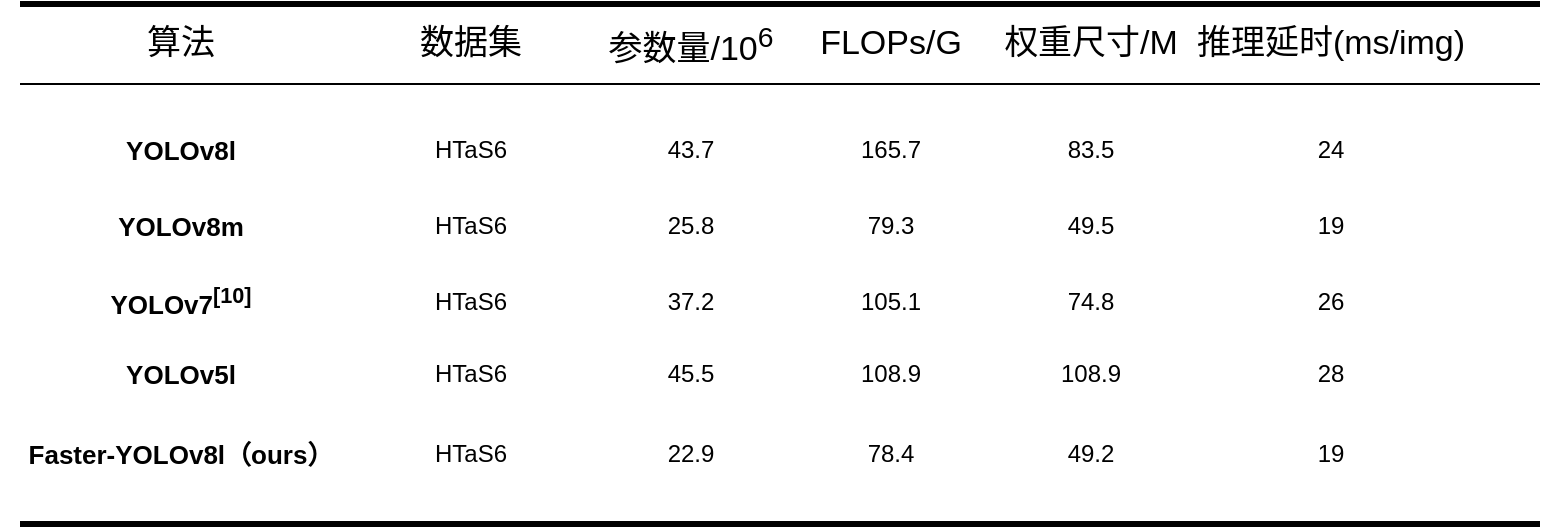 <mxfile version="21.6.1" type="device">
  <diagram name="第 1 页" id="E7FV8pIwXT6nveTNGaCU">
    <mxGraphModel dx="2058" dy="1188" grid="1" gridSize="10" guides="1" tooltips="1" connect="1" arrows="1" fold="1" page="1" pageScale="1" pageWidth="827" pageHeight="1169" math="0" shadow="0">
      <root>
        <mxCell id="0" />
        <mxCell id="1" parent="0" />
        <mxCell id="DIw15B_6P46cHO6aUXGj-1" value="" style="endArrow=none;html=1;rounded=0;strokeWidth=3;" parent="1" edge="1">
          <mxGeometry width="50" height="50" relative="1" as="geometry">
            <mxPoint x="160" y="140" as="sourcePoint" />
            <mxPoint x="920" y="140" as="targetPoint" />
          </mxGeometry>
        </mxCell>
        <mxCell id="DIw15B_6P46cHO6aUXGj-2" value="" style="endArrow=none;html=1;rounded=0;strokeWidth=1;" parent="1" edge="1">
          <mxGeometry width="50" height="50" relative="1" as="geometry">
            <mxPoint x="160" y="180" as="sourcePoint" />
            <mxPoint x="920" y="180" as="targetPoint" />
          </mxGeometry>
        </mxCell>
        <mxCell id="DIw15B_6P46cHO6aUXGj-3" value="&lt;font style=&quot;font-size: 17px;&quot;&gt;算法&lt;/font&gt;" style="text;html=1;align=center;verticalAlign=middle;resizable=0;points=[];autosize=1;strokeColor=none;fillColor=none;" parent="1" vertex="1">
          <mxGeometry x="210" y="145" width="60" height="30" as="geometry" />
        </mxCell>
        <mxCell id="DIw15B_6P46cHO6aUXGj-5" value="&lt;span style=&quot;font-size: 17px;&quot;&gt;权重尺寸/M&lt;/span&gt;" style="text;html=1;align=center;verticalAlign=middle;resizable=0;points=[];autosize=1;strokeColor=none;fillColor=none;" parent="1" vertex="1">
          <mxGeometry x="640" y="145" width="110" height="30" as="geometry" />
        </mxCell>
        <mxCell id="DIw15B_6P46cHO6aUXGj-6" value="" style="endArrow=none;html=1;rounded=0;strokeWidth=3;" parent="1" edge="1">
          <mxGeometry width="50" height="50" relative="1" as="geometry">
            <mxPoint x="160" y="400" as="sourcePoint" />
            <mxPoint x="920" y="400" as="targetPoint" />
          </mxGeometry>
        </mxCell>
        <mxCell id="DIw15B_6P46cHO6aUXGj-8" value="&lt;font style=&quot;font-size: 13px;&quot;&gt;&lt;b&gt;YOLOv8m&lt;/b&gt;&lt;/font&gt;" style="text;html=1;align=center;verticalAlign=middle;resizable=0;points=[];autosize=1;strokeColor=none;fillColor=none;strokeWidth=1;" parent="1" vertex="1">
          <mxGeometry x="195" y="236" width="90" height="30" as="geometry" />
        </mxCell>
        <mxCell id="VicLum9elVRLqYhQIz21-1" value="&lt;font style=&quot;font-size: 17px;&quot;&gt;参数量/10&lt;sup&gt;6&lt;/sup&gt;&lt;/font&gt;" style="text;html=1;align=center;verticalAlign=middle;resizable=0;points=[];autosize=1;strokeColor=none;fillColor=none;" parent="1" vertex="1">
          <mxGeometry x="440" y="140" width="110" height="40" as="geometry" />
        </mxCell>
        <mxCell id="VicLum9elVRLqYhQIz21-2" value="&lt;span style=&quot;font-size: 17px;&quot;&gt;数据集&lt;/span&gt;" style="text;html=1;align=center;verticalAlign=middle;resizable=0;points=[];autosize=1;strokeColor=none;fillColor=none;" parent="1" vertex="1">
          <mxGeometry x="350" y="145" width="70" height="30" as="geometry" />
        </mxCell>
        <mxCell id="VicLum9elVRLqYhQIz21-3" value="&lt;font style=&quot;font-size: 17px;&quot;&gt;FLOPs/G&lt;/font&gt;" style="text;html=1;align=center;verticalAlign=middle;resizable=0;points=[];autosize=1;strokeColor=none;fillColor=none;" parent="1" vertex="1">
          <mxGeometry x="550" y="145" width="90" height="30" as="geometry" />
        </mxCell>
        <mxCell id="VicLum9elVRLqYhQIz21-4" value="&lt;span style=&quot;font-size: 17px;&quot;&gt;推理延时(ms/img)&lt;/span&gt;" style="text;html=1;align=center;verticalAlign=middle;resizable=0;points=[];autosize=1;strokeColor=none;fillColor=none;" parent="1" vertex="1">
          <mxGeometry x="735" y="145" width="160" height="30" as="geometry" />
        </mxCell>
        <mxCell id="4cxu4-FbFrHy6zYz7uLl-1" value="HTaS6" style="text;html=1;align=center;verticalAlign=middle;resizable=0;points=[];autosize=1;strokeColor=none;fillColor=none;" parent="1" vertex="1">
          <mxGeometry x="355" y="198" width="60" height="30" as="geometry" />
        </mxCell>
        <mxCell id="4cxu4-FbFrHy6zYz7uLl-2" value="43.7" style="text;html=1;align=center;verticalAlign=middle;resizable=0;points=[];autosize=1;strokeColor=none;fillColor=none;" parent="1" vertex="1">
          <mxGeometry x="470" y="198" width="50" height="30" as="geometry" />
        </mxCell>
        <mxCell id="4cxu4-FbFrHy6zYz7uLl-5" value="&lt;font style=&quot;font-size: 13px;&quot;&gt;&lt;b&gt;YOLOv7&lt;sup&gt;[10]&lt;/sup&gt;&lt;/b&gt;&lt;/font&gt;" style="text;html=1;align=center;verticalAlign=middle;resizable=0;points=[];autosize=1;strokeColor=none;fillColor=none;strokeWidth=1;" parent="1" vertex="1">
          <mxGeometry x="195" y="274" width="90" height="30" as="geometry" />
        </mxCell>
        <mxCell id="4cxu4-FbFrHy6zYz7uLl-6" value="&lt;font style=&quot;font-size: 13px;&quot;&gt;&lt;b&gt;YOLOv8l&lt;/b&gt;&lt;/font&gt;" style="text;html=1;align=center;verticalAlign=middle;resizable=0;points=[];autosize=1;strokeColor=none;fillColor=none;strokeWidth=1;" parent="1" vertex="1">
          <mxGeometry x="200" y="198" width="80" height="30" as="geometry" />
        </mxCell>
        <mxCell id="4cxu4-FbFrHy6zYz7uLl-8" value="&lt;b style=&quot;border-color: var(--border-color); font-size: 13px;&quot;&gt;Faster-YOLOv8l（ours）&lt;/b&gt;" style="text;html=1;align=center;verticalAlign=middle;resizable=0;points=[];autosize=1;strokeColor=none;fillColor=none;strokeWidth=1;" parent="1" vertex="1">
          <mxGeometry x="150" y="350" width="180" height="30" as="geometry" />
        </mxCell>
        <mxCell id="4cxu4-FbFrHy6zYz7uLl-14" value="HTaS6" style="text;html=1;align=center;verticalAlign=middle;resizable=0;points=[];autosize=1;strokeColor=none;fillColor=none;" parent="1" vertex="1">
          <mxGeometry x="355" y="236" width="60" height="30" as="geometry" />
        </mxCell>
        <mxCell id="4cxu4-FbFrHy6zYz7uLl-15" value="HTaS6" style="text;html=1;align=center;verticalAlign=middle;resizable=0;points=[];autosize=1;strokeColor=none;fillColor=none;" parent="1" vertex="1">
          <mxGeometry x="355" y="274" width="60" height="30" as="geometry" />
        </mxCell>
        <mxCell id="4cxu4-FbFrHy6zYz7uLl-17" value="HTaS6" style="text;html=1;align=center;verticalAlign=middle;resizable=0;points=[];autosize=1;strokeColor=none;fillColor=none;" parent="1" vertex="1">
          <mxGeometry x="355" y="350" width="60" height="30" as="geometry" />
        </mxCell>
        <mxCell id="4cxu4-FbFrHy6zYz7uLl-21" value="22.9" style="text;html=1;align=center;verticalAlign=middle;resizable=0;points=[];autosize=1;strokeColor=none;fillColor=none;" parent="1" vertex="1">
          <mxGeometry x="470" y="350" width="50" height="30" as="geometry" />
        </mxCell>
        <mxCell id="4cxu4-FbFrHy6zYz7uLl-32" value="25.8" style="text;html=1;align=center;verticalAlign=middle;resizable=0;points=[];autosize=1;strokeColor=none;fillColor=none;" parent="1" vertex="1">
          <mxGeometry x="470" y="236" width="50" height="30" as="geometry" />
        </mxCell>
        <mxCell id="PtwD_RnPjcEU7UEEfidj-3" value="&lt;font style=&quot;font-size: 13px;&quot;&gt;&lt;b&gt;YOLOv5l&lt;/b&gt;&lt;/font&gt;" style="text;html=1;align=center;verticalAlign=middle;resizable=0;points=[];autosize=1;strokeColor=none;fillColor=none;strokeWidth=1;" parent="1" vertex="1">
          <mxGeometry x="200" y="310" width="80" height="30" as="geometry" />
        </mxCell>
        <mxCell id="PtwD_RnPjcEU7UEEfidj-5" value="HTaS6" style="text;html=1;align=center;verticalAlign=middle;resizable=0;points=[];autosize=1;strokeColor=none;fillColor=none;" parent="1" vertex="1">
          <mxGeometry x="355" y="310" width="60" height="30" as="geometry" />
        </mxCell>
        <mxCell id="PtwD_RnPjcEU7UEEfidj-7" value="165.7" style="text;html=1;align=center;verticalAlign=middle;resizable=0;points=[];autosize=1;strokeColor=none;fillColor=none;" parent="1" vertex="1">
          <mxGeometry x="570" y="198" width="50" height="30" as="geometry" />
        </mxCell>
        <mxCell id="PtwD_RnPjcEU7UEEfidj-8" value="79.3" style="text;html=1;align=center;verticalAlign=middle;resizable=0;points=[];autosize=1;strokeColor=none;fillColor=none;" parent="1" vertex="1">
          <mxGeometry x="570" y="236" width="50" height="30" as="geometry" />
        </mxCell>
        <mxCell id="PtwD_RnPjcEU7UEEfidj-9" value="78.4" style="text;html=1;align=center;verticalAlign=middle;resizable=0;points=[];autosize=1;strokeColor=none;fillColor=none;" parent="1" vertex="1">
          <mxGeometry x="570" y="350" width="50" height="30" as="geometry" />
        </mxCell>
        <mxCell id="xTI8PQOOFDmYZweKkto6-1" value="37.2" style="text;html=1;align=center;verticalAlign=middle;resizable=0;points=[];autosize=1;strokeColor=none;fillColor=none;" parent="1" vertex="1">
          <mxGeometry x="470" y="274" width="50" height="30" as="geometry" />
        </mxCell>
        <mxCell id="xTI8PQOOFDmYZweKkto6-2" value="45.5" style="text;html=1;align=center;verticalAlign=middle;resizable=0;points=[];autosize=1;strokeColor=none;fillColor=none;" parent="1" vertex="1">
          <mxGeometry x="470" y="310" width="50" height="30" as="geometry" />
        </mxCell>
        <mxCell id="xTI8PQOOFDmYZweKkto6-3" value="105.1" style="text;html=1;align=center;verticalAlign=middle;resizable=0;points=[];autosize=1;strokeColor=none;fillColor=none;" parent="1" vertex="1">
          <mxGeometry x="570" y="274" width="50" height="30" as="geometry" />
        </mxCell>
        <mxCell id="xTI8PQOOFDmYZweKkto6-4" value="108.9" style="text;html=1;align=center;verticalAlign=middle;resizable=0;points=[];autosize=1;strokeColor=none;fillColor=none;" parent="1" vertex="1">
          <mxGeometry x="570" y="310" width="50" height="30" as="geometry" />
        </mxCell>
        <mxCell id="xTI8PQOOFDmYZweKkto6-5" value="83.5" style="text;html=1;align=center;verticalAlign=middle;resizable=0;points=[];autosize=1;strokeColor=none;fillColor=none;" parent="1" vertex="1">
          <mxGeometry x="670" y="198" width="50" height="30" as="geometry" />
        </mxCell>
        <mxCell id="xTI8PQOOFDmYZweKkto6-6" value="49.5" style="text;html=1;align=center;verticalAlign=middle;resizable=0;points=[];autosize=1;strokeColor=none;fillColor=none;" parent="1" vertex="1">
          <mxGeometry x="670" y="236" width="50" height="30" as="geometry" />
        </mxCell>
        <mxCell id="xTI8PQOOFDmYZweKkto6-7" value="49.2" style="text;html=1;align=center;verticalAlign=middle;resizable=0;points=[];autosize=1;strokeColor=none;fillColor=none;" parent="1" vertex="1">
          <mxGeometry x="670" y="350" width="50" height="30" as="geometry" />
        </mxCell>
        <mxCell id="xTI8PQOOFDmYZweKkto6-8" value="74.8" style="text;html=1;align=center;verticalAlign=middle;resizable=0;points=[];autosize=1;strokeColor=none;fillColor=none;" parent="1" vertex="1">
          <mxGeometry x="670" y="274" width="50" height="30" as="geometry" />
        </mxCell>
        <mxCell id="xTI8PQOOFDmYZweKkto6-9" value="108.9" style="text;html=1;align=center;verticalAlign=middle;resizable=0;points=[];autosize=1;strokeColor=none;fillColor=none;" parent="1" vertex="1">
          <mxGeometry x="670" y="310" width="50" height="30" as="geometry" />
        </mxCell>
        <mxCell id="xTI8PQOOFDmYZweKkto6-10" value="24" style="text;html=1;align=center;verticalAlign=middle;resizable=0;points=[];autosize=1;strokeColor=none;fillColor=none;" parent="1" vertex="1">
          <mxGeometry x="795" y="198" width="40" height="30" as="geometry" />
        </mxCell>
        <mxCell id="xTI8PQOOFDmYZweKkto6-11" value="19" style="text;html=1;align=center;verticalAlign=middle;resizable=0;points=[];autosize=1;strokeColor=none;fillColor=none;" parent="1" vertex="1">
          <mxGeometry x="795" y="236" width="40" height="30" as="geometry" />
        </mxCell>
        <mxCell id="xTI8PQOOFDmYZweKkto6-12" value="19" style="text;html=1;align=center;verticalAlign=middle;resizable=0;points=[];autosize=1;strokeColor=none;fillColor=none;" parent="1" vertex="1">
          <mxGeometry x="795" y="350" width="40" height="30" as="geometry" />
        </mxCell>
        <mxCell id="xTI8PQOOFDmYZweKkto6-13" value="26" style="text;html=1;align=center;verticalAlign=middle;resizable=0;points=[];autosize=1;strokeColor=none;fillColor=none;" parent="1" vertex="1">
          <mxGeometry x="795" y="274" width="40" height="30" as="geometry" />
        </mxCell>
        <mxCell id="xTI8PQOOFDmYZweKkto6-14" value="28" style="text;html=1;align=center;verticalAlign=middle;resizable=0;points=[];autosize=1;strokeColor=none;fillColor=none;" parent="1" vertex="1">
          <mxGeometry x="795" y="310" width="40" height="30" as="geometry" />
        </mxCell>
      </root>
    </mxGraphModel>
  </diagram>
</mxfile>
